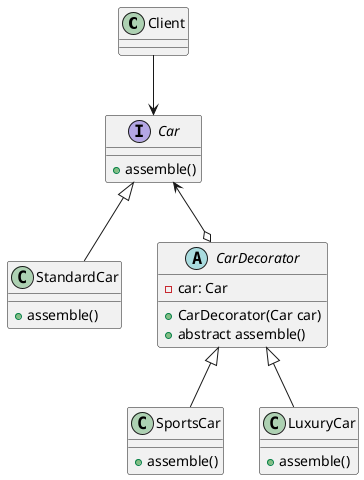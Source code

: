 @startuml

class Client

interface Car {
+assemble()
}

class StandardCar {
+assemble()
}

abstract CarDecorator {
-car: Car
+CarDecorator(Car car)
+abstract assemble()
}

class SportsCar {
+assemble()
}

class LuxuryCar {
+assemble()
}

Client --> Car
Car <|-- StandardCar
CarDecorator <|-- SportsCar
CarDecorator <|-- LuxuryCar
Car <--o CarDecorator

@enduml